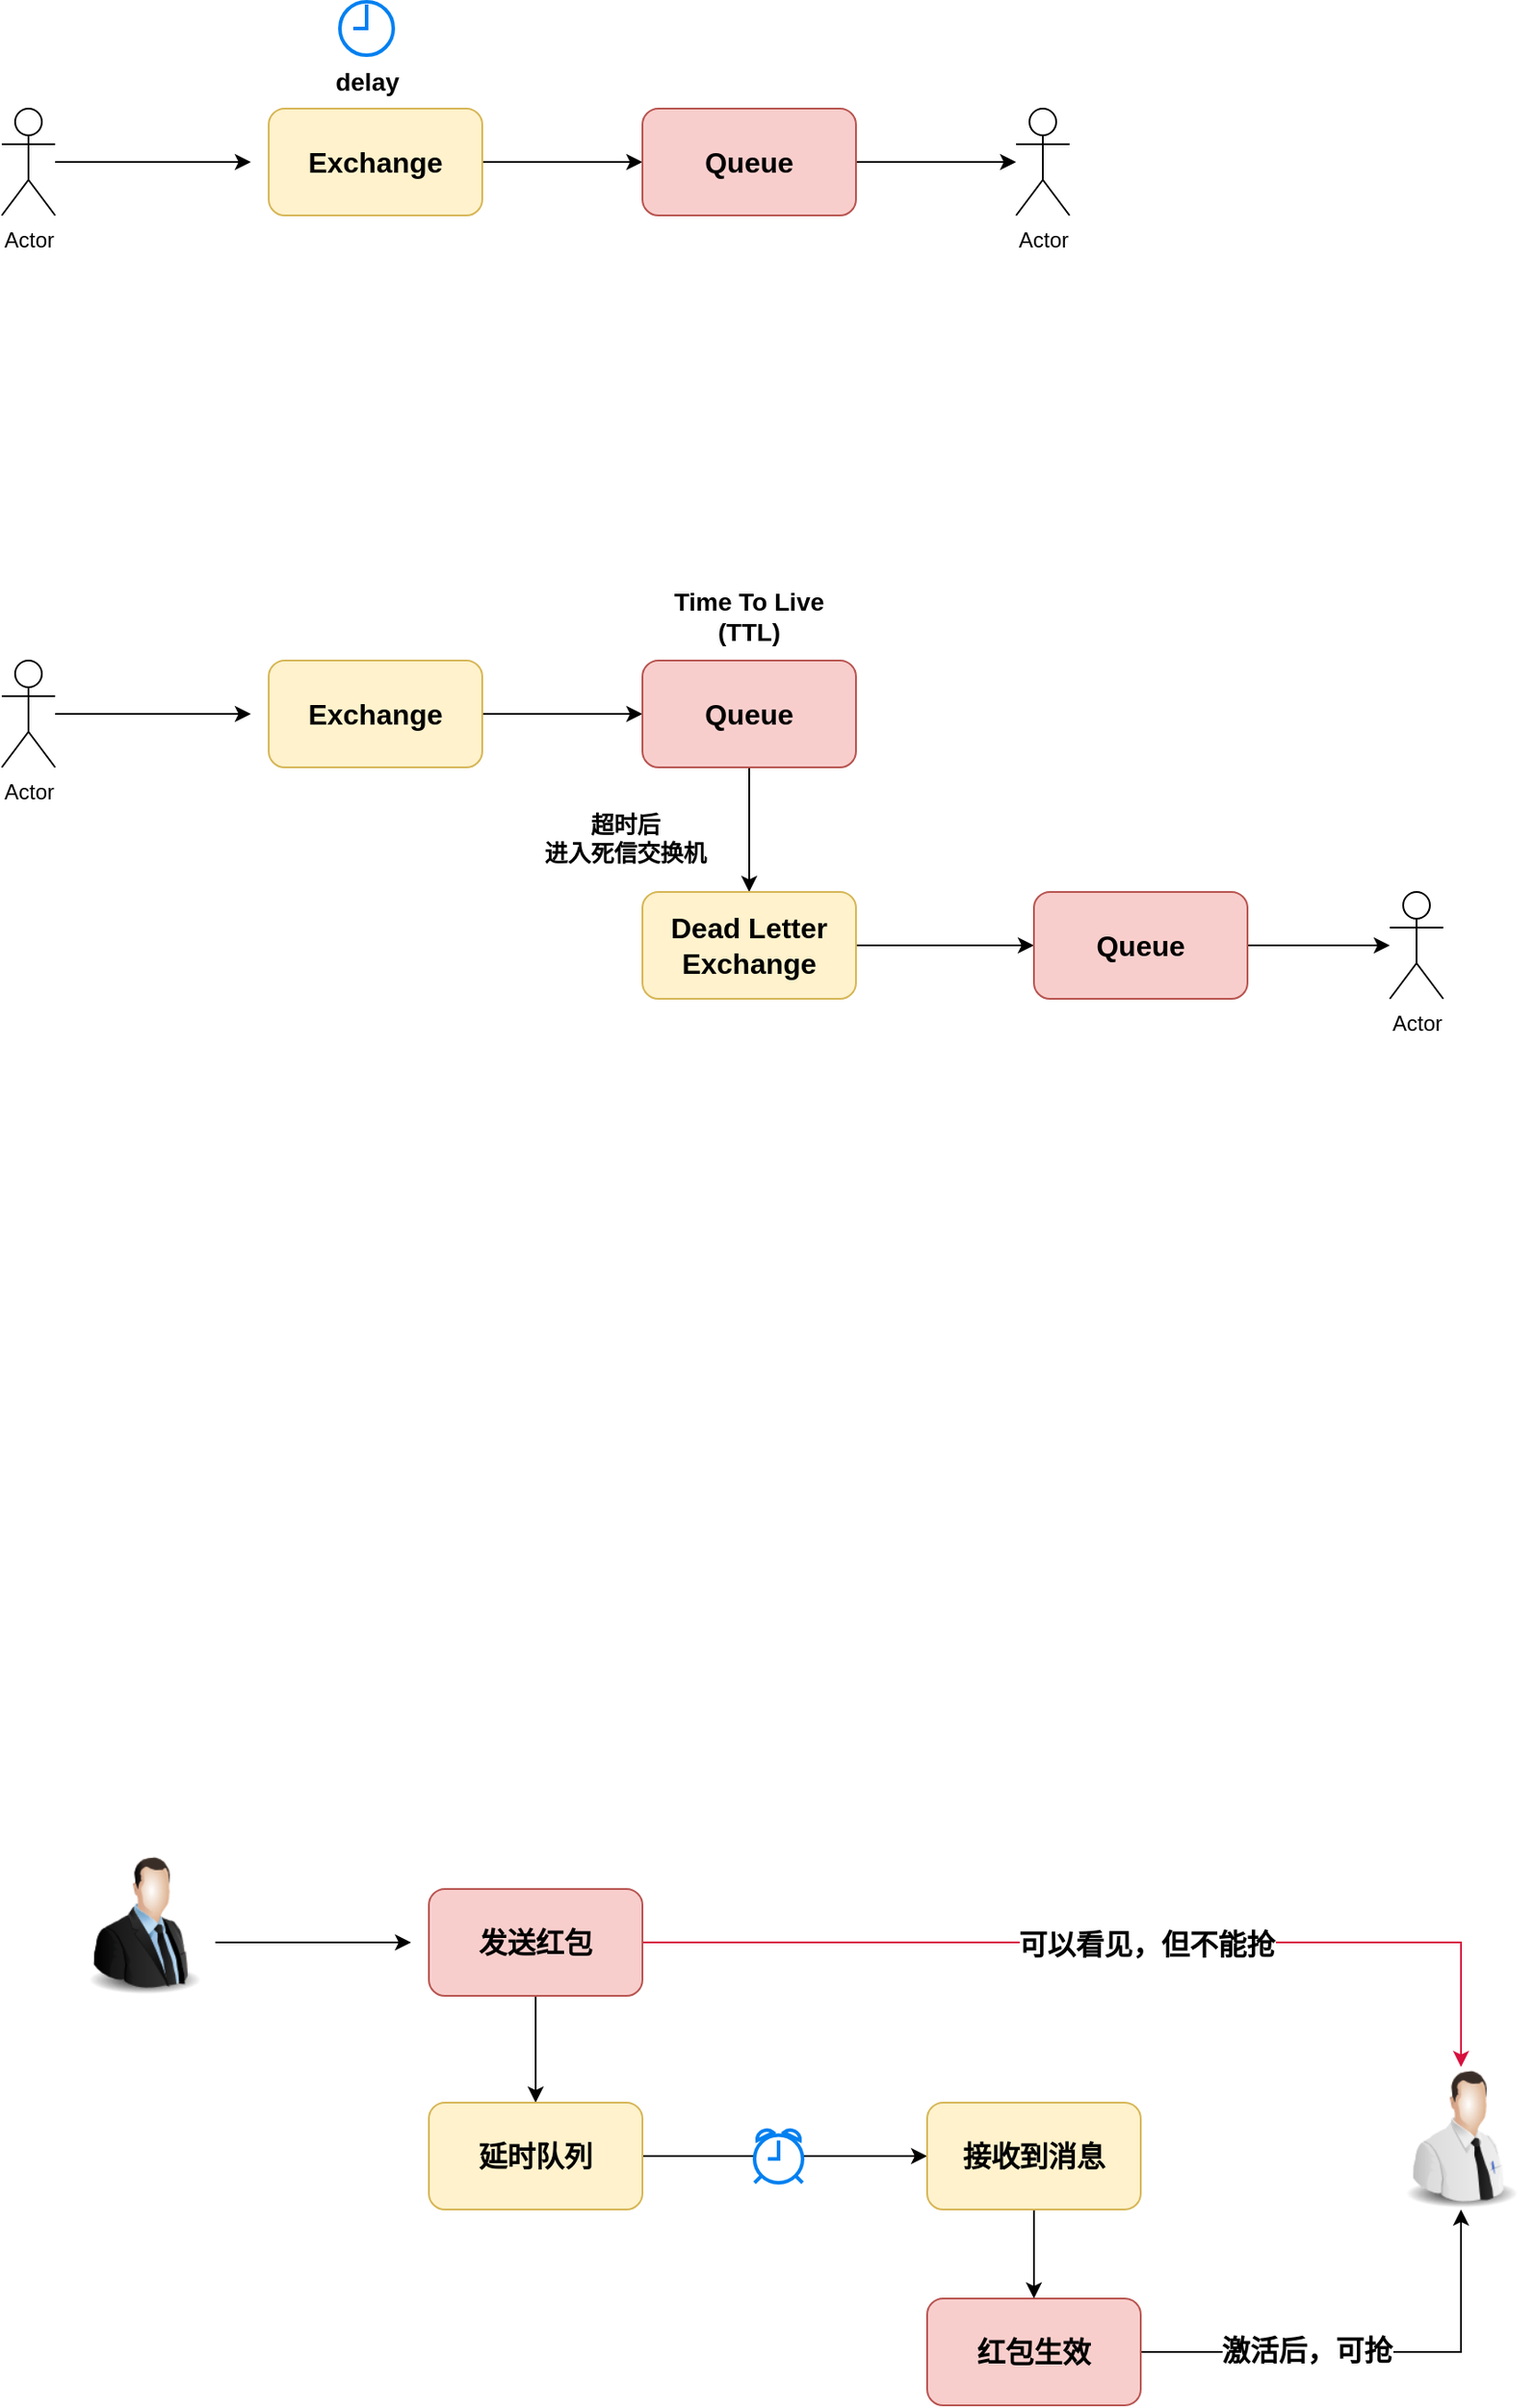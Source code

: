 <mxfile version="21.6.6" type="github">
  <diagram name="第 1 页" id="l0MtgNO0tRNUBPd6oku6">
    <mxGraphModel dx="1434" dy="774" grid="1" gridSize="10" guides="1" tooltips="1" connect="1" arrows="1" fold="1" page="1" pageScale="1" pageWidth="827" pageHeight="1169" math="0" shadow="0">
      <root>
        <mxCell id="0" />
        <mxCell id="1" parent="0" />
        <mxCell id="ZGJmfQenV8_mzz9EOxmX-6" style="edgeStyle=orthogonalEdgeStyle;rounded=0;orthogonalLoop=1;jettySize=auto;html=1;entryX=0;entryY=0.5;entryDx=0;entryDy=0;" parent="1" source="ZGJmfQenV8_mzz9EOxmX-1" target="ZGJmfQenV8_mzz9EOxmX-2" edge="1">
          <mxGeometry relative="1" as="geometry" />
        </mxCell>
        <mxCell id="ZGJmfQenV8_mzz9EOxmX-1" value="&lt;font style=&quot;font-size: 16px;&quot;&gt;&lt;b&gt;Exchange&lt;/b&gt;&lt;/font&gt;" style="rounded=1;whiteSpace=wrap;html=1;fillColor=#fff2cc;strokeColor=#d6b656;" parent="1" vertex="1">
          <mxGeometry x="230" y="300" width="120" height="60" as="geometry" />
        </mxCell>
        <mxCell id="ZGJmfQenV8_mzz9EOxmX-7" style="edgeStyle=orthogonalEdgeStyle;rounded=0;orthogonalLoop=1;jettySize=auto;html=1;exitX=1;exitY=0.5;exitDx=0;exitDy=0;" parent="1" source="ZGJmfQenV8_mzz9EOxmX-2" target="ZGJmfQenV8_mzz9EOxmX-4" edge="1">
          <mxGeometry relative="1" as="geometry" />
        </mxCell>
        <mxCell id="ZGJmfQenV8_mzz9EOxmX-2" value="&lt;span style=&quot;font-size: 16px;&quot;&gt;&lt;b&gt;Queue&lt;/b&gt;&lt;/span&gt;" style="rounded=1;whiteSpace=wrap;html=1;fillColor=#f8cecc;strokeColor=#b85450;" parent="1" vertex="1">
          <mxGeometry x="440" y="300" width="120" height="60" as="geometry" />
        </mxCell>
        <mxCell id="ZGJmfQenV8_mzz9EOxmX-5" style="edgeStyle=orthogonalEdgeStyle;rounded=0;orthogonalLoop=1;jettySize=auto;html=1;" parent="1" source="ZGJmfQenV8_mzz9EOxmX-3" edge="1">
          <mxGeometry relative="1" as="geometry">
            <mxPoint x="220" y="330" as="targetPoint" />
          </mxGeometry>
        </mxCell>
        <mxCell id="ZGJmfQenV8_mzz9EOxmX-3" value="Actor" style="shape=umlActor;verticalLabelPosition=bottom;verticalAlign=top;html=1;outlineConnect=0;" parent="1" vertex="1">
          <mxGeometry x="80" y="300" width="30" height="60" as="geometry" />
        </mxCell>
        <mxCell id="ZGJmfQenV8_mzz9EOxmX-4" value="Actor" style="shape=umlActor;verticalLabelPosition=bottom;verticalAlign=top;html=1;outlineConnect=0;" parent="1" vertex="1">
          <mxGeometry x="650" y="300" width="30" height="60" as="geometry" />
        </mxCell>
        <mxCell id="ZGJmfQenV8_mzz9EOxmX-8" value="&lt;font style=&quot;font-size: 14px;&quot;&gt;&lt;b&gt;delay&lt;/b&gt;&lt;/font&gt;" style="html=1;verticalLabelPosition=bottom;align=center;labelBackgroundColor=#ffffff;verticalAlign=top;strokeWidth=2;strokeColor=#0080F0;shadow=0;dashed=0;shape=mxgraph.ios7.icons.clock;" parent="1" vertex="1">
          <mxGeometry x="270" y="240" width="30" height="30" as="geometry" />
        </mxCell>
        <mxCell id="ZGJmfQenV8_mzz9EOxmX-9" style="edgeStyle=orthogonalEdgeStyle;rounded=0;orthogonalLoop=1;jettySize=auto;html=1;entryX=0;entryY=0.5;entryDx=0;entryDy=0;" parent="1" source="ZGJmfQenV8_mzz9EOxmX-10" target="ZGJmfQenV8_mzz9EOxmX-12" edge="1">
          <mxGeometry relative="1" as="geometry" />
        </mxCell>
        <mxCell id="ZGJmfQenV8_mzz9EOxmX-10" value="&lt;font style=&quot;font-size: 16px;&quot;&gt;&lt;b&gt;Exchange&lt;/b&gt;&lt;/font&gt;" style="rounded=1;whiteSpace=wrap;html=1;fillColor=#fff2cc;strokeColor=#d6b656;" parent="1" vertex="1">
          <mxGeometry x="230" y="610" width="120" height="60" as="geometry" />
        </mxCell>
        <mxCell id="ZGJmfQenV8_mzz9EOxmX-19" style="edgeStyle=orthogonalEdgeStyle;rounded=0;orthogonalLoop=1;jettySize=auto;html=1;exitX=0.5;exitY=1;exitDx=0;exitDy=0;entryX=0.5;entryY=0;entryDx=0;entryDy=0;" parent="1" source="ZGJmfQenV8_mzz9EOxmX-12" target="ZGJmfQenV8_mzz9EOxmX-17" edge="1">
          <mxGeometry relative="1" as="geometry" />
        </mxCell>
        <mxCell id="ZGJmfQenV8_mzz9EOxmX-20" value="&lt;font style=&quot;font-size: 13px;&quot;&gt;&lt;b&gt;超时后&lt;br&gt;进入死信交换机&lt;/b&gt;&lt;/font&gt;" style="edgeLabel;html=1;align=center;verticalAlign=middle;resizable=0;points=[];" parent="ZGJmfQenV8_mzz9EOxmX-19" vertex="1" connectable="0">
          <mxGeometry x="-0.257" y="-2" relative="1" as="geometry">
            <mxPoint x="-68" y="14" as="offset" />
          </mxGeometry>
        </mxCell>
        <mxCell id="ZGJmfQenV8_mzz9EOxmX-12" value="&lt;span style=&quot;font-size: 16px;&quot;&gt;&lt;b&gt;Queue&lt;/b&gt;&lt;/span&gt;" style="rounded=1;whiteSpace=wrap;html=1;fillColor=#f8cecc;strokeColor=#b85450;" parent="1" vertex="1">
          <mxGeometry x="440" y="610" width="120" height="60" as="geometry" />
        </mxCell>
        <mxCell id="ZGJmfQenV8_mzz9EOxmX-13" style="edgeStyle=orthogonalEdgeStyle;rounded=0;orthogonalLoop=1;jettySize=auto;html=1;" parent="1" source="ZGJmfQenV8_mzz9EOxmX-14" edge="1">
          <mxGeometry relative="1" as="geometry">
            <mxPoint x="220" y="640" as="targetPoint" />
          </mxGeometry>
        </mxCell>
        <mxCell id="ZGJmfQenV8_mzz9EOxmX-14" value="Actor" style="shape=umlActor;verticalLabelPosition=bottom;verticalAlign=top;html=1;outlineConnect=0;" parent="1" vertex="1">
          <mxGeometry x="80" y="610" width="30" height="60" as="geometry" />
        </mxCell>
        <mxCell id="ZGJmfQenV8_mzz9EOxmX-15" value="Actor" style="shape=umlActor;verticalLabelPosition=bottom;verticalAlign=top;html=1;outlineConnect=0;" parent="1" vertex="1">
          <mxGeometry x="860" y="740" width="30" height="60" as="geometry" />
        </mxCell>
        <mxCell id="ZGJmfQenV8_mzz9EOxmX-22" style="edgeStyle=orthogonalEdgeStyle;rounded=0;orthogonalLoop=1;jettySize=auto;html=1;exitX=1;exitY=0.5;exitDx=0;exitDy=0;entryX=0;entryY=0.5;entryDx=0;entryDy=0;" parent="1" source="ZGJmfQenV8_mzz9EOxmX-17" target="ZGJmfQenV8_mzz9EOxmX-21" edge="1">
          <mxGeometry relative="1" as="geometry" />
        </mxCell>
        <mxCell id="ZGJmfQenV8_mzz9EOxmX-17" value="&lt;font style=&quot;font-size: 16px;&quot;&gt;&lt;b&gt;Dead Letter&lt;br&gt;Exchange&lt;/b&gt;&lt;/font&gt;" style="rounded=1;whiteSpace=wrap;html=1;fillColor=#fff2cc;strokeColor=#d6b656;" parent="1" vertex="1">
          <mxGeometry x="440" y="740" width="120" height="60" as="geometry" />
        </mxCell>
        <mxCell id="ZGJmfQenV8_mzz9EOxmX-18" value="&lt;font style=&quot;font-size: 14px;&quot;&gt;&lt;b&gt;Time To Live (TTL)&lt;/b&gt;&lt;/font&gt;" style="text;html=1;strokeColor=none;fillColor=none;align=center;verticalAlign=middle;whiteSpace=wrap;rounded=0;" parent="1" vertex="1">
          <mxGeometry x="450" y="570" width="100" height="30" as="geometry" />
        </mxCell>
        <mxCell id="ZGJmfQenV8_mzz9EOxmX-23" style="edgeStyle=orthogonalEdgeStyle;rounded=0;orthogonalLoop=1;jettySize=auto;html=1;exitX=1;exitY=0.5;exitDx=0;exitDy=0;" parent="1" source="ZGJmfQenV8_mzz9EOxmX-21" target="ZGJmfQenV8_mzz9EOxmX-15" edge="1">
          <mxGeometry relative="1" as="geometry" />
        </mxCell>
        <mxCell id="ZGJmfQenV8_mzz9EOxmX-21" value="&lt;span style=&quot;font-size: 16px;&quot;&gt;&lt;b&gt;Queue&lt;/b&gt;&lt;/span&gt;" style="rounded=1;whiteSpace=wrap;html=1;fillColor=#f8cecc;strokeColor=#b85450;" parent="1" vertex="1">
          <mxGeometry x="660" y="740" width="120" height="60" as="geometry" />
        </mxCell>
        <mxCell id="2mjQnGIUFwmxmgNIKxtj-11" style="edgeStyle=orthogonalEdgeStyle;rounded=0;orthogonalLoop=1;jettySize=auto;html=1;exitX=0.5;exitY=1;exitDx=0;exitDy=0;entryX=0.5;entryY=0;entryDx=0;entryDy=0;" edge="1" parent="1" source="2mjQnGIUFwmxmgNIKxtj-2" target="2mjQnGIUFwmxmgNIKxtj-10">
          <mxGeometry relative="1" as="geometry" />
        </mxCell>
        <mxCell id="2mjQnGIUFwmxmgNIKxtj-18" style="edgeStyle=orthogonalEdgeStyle;rounded=0;orthogonalLoop=1;jettySize=auto;html=1;exitX=1;exitY=0.5;exitDx=0;exitDy=0;strokeColor=#D7113F;" edge="1" parent="1" source="2mjQnGIUFwmxmgNIKxtj-2" target="2mjQnGIUFwmxmgNIKxtj-12">
          <mxGeometry relative="1" as="geometry" />
        </mxCell>
        <mxCell id="2mjQnGIUFwmxmgNIKxtj-20" value="&lt;font style=&quot;font-size: 16px;&quot;&gt;&lt;b&gt;可以看见，但不能抢&lt;/b&gt;&lt;/font&gt;" style="edgeLabel;html=1;align=center;verticalAlign=middle;resizable=0;points=[];" vertex="1" connectable="0" parent="2mjQnGIUFwmxmgNIKxtj-18">
          <mxGeometry x="0.068" y="-1" relative="1" as="geometry">
            <mxPoint as="offset" />
          </mxGeometry>
        </mxCell>
        <mxCell id="2mjQnGIUFwmxmgNIKxtj-2" value="&lt;font style=&quot;font-size: 16px;&quot;&gt;&lt;b&gt;发送红包&lt;/b&gt;&lt;/font&gt;" style="rounded=1;whiteSpace=wrap;html=1;fillColor=#f8cecc;strokeColor=#b85450;" vertex="1" parent="1">
          <mxGeometry x="320" y="1300" width="120" height="60" as="geometry" />
        </mxCell>
        <mxCell id="2mjQnGIUFwmxmgNIKxtj-3" style="edgeStyle=orthogonalEdgeStyle;rounded=0;orthogonalLoop=1;jettySize=auto;html=1;exitX=1;exitY=0.5;exitDx=0;exitDy=0;" edge="1" parent="1" source="2mjQnGIUFwmxmgNIKxtj-4" target="2mjQnGIUFwmxmgNIKxtj-12">
          <mxGeometry relative="1" as="geometry">
            <mxPoint x="810" y="1330" as="targetPoint" />
          </mxGeometry>
        </mxCell>
        <mxCell id="2mjQnGIUFwmxmgNIKxtj-21" value="&lt;font style=&quot;font-size: 16px;&quot;&gt;&lt;b&gt;激活后，可抢&lt;/b&gt;&lt;/font&gt;" style="edgeLabel;html=1;align=center;verticalAlign=middle;resizable=0;points=[];" vertex="1" connectable="0" parent="2mjQnGIUFwmxmgNIKxtj-3">
          <mxGeometry x="-0.285" y="1" relative="1" as="geometry">
            <mxPoint as="offset" />
          </mxGeometry>
        </mxCell>
        <mxCell id="2mjQnGIUFwmxmgNIKxtj-4" value="&lt;span style=&quot;font-size: 16px;&quot;&gt;&lt;b&gt;红包生效&lt;/b&gt;&lt;/span&gt;" style="rounded=1;whiteSpace=wrap;html=1;fillColor=#f8cecc;strokeColor=#b85450;" vertex="1" parent="1">
          <mxGeometry x="600" y="1530" width="120" height="60" as="geometry" />
        </mxCell>
        <mxCell id="2mjQnGIUFwmxmgNIKxtj-5" style="edgeStyle=orthogonalEdgeStyle;rounded=0;orthogonalLoop=1;jettySize=auto;html=1;" edge="1" parent="1">
          <mxGeometry relative="1" as="geometry">
            <mxPoint x="310" y="1330" as="targetPoint" />
            <mxPoint x="200" y="1330" as="sourcePoint" />
          </mxGeometry>
        </mxCell>
        <mxCell id="2mjQnGIUFwmxmgNIKxtj-9" value="" style="image;html=1;image=img/lib/clip_art/people/Suit_Man_128x128.png" vertex="1" parent="1">
          <mxGeometry x="120" y="1280" width="80" height="80" as="geometry" />
        </mxCell>
        <mxCell id="2mjQnGIUFwmxmgNIKxtj-15" style="edgeStyle=orthogonalEdgeStyle;rounded=0;orthogonalLoop=1;jettySize=auto;html=1;entryX=0.481;entryY=0.5;entryDx=0;entryDy=0;entryPerimeter=0;" edge="1" parent="1" source="2mjQnGIUFwmxmgNIKxtj-10" target="2mjQnGIUFwmxmgNIKxtj-13">
          <mxGeometry relative="1" as="geometry" />
        </mxCell>
        <mxCell id="2mjQnGIUFwmxmgNIKxtj-10" value="&lt;font style=&quot;font-size: 16px;&quot;&gt;&lt;b&gt;延时队列&lt;/b&gt;&lt;/font&gt;" style="rounded=1;whiteSpace=wrap;html=1;fillColor=#fff2cc;strokeColor=#d6b656;" vertex="1" parent="1">
          <mxGeometry x="320" y="1420" width="120" height="60" as="geometry" />
        </mxCell>
        <mxCell id="2mjQnGIUFwmxmgNIKxtj-12" value="" style="image;html=1;image=img/lib/clip_art/people/Tech_Man_128x128.png" vertex="1" parent="1">
          <mxGeometry x="860" y="1400" width="80" height="80" as="geometry" />
        </mxCell>
        <mxCell id="2mjQnGIUFwmxmgNIKxtj-16" style="edgeStyle=orthogonalEdgeStyle;rounded=0;orthogonalLoop=1;jettySize=auto;html=1;entryX=0;entryY=0.5;entryDx=0;entryDy=0;" edge="1" parent="1" source="2mjQnGIUFwmxmgNIKxtj-13" target="2mjQnGIUFwmxmgNIKxtj-14">
          <mxGeometry relative="1" as="geometry" />
        </mxCell>
        <mxCell id="2mjQnGIUFwmxmgNIKxtj-13" value="" style="html=1;verticalLabelPosition=bottom;align=center;labelBackgroundColor=#ffffff;verticalAlign=top;strokeWidth=2;strokeColor=#0080F0;shadow=0;dashed=0;shape=mxgraph.ios7.icons.alarm_clock;" vertex="1" parent="1">
          <mxGeometry x="503" y="1435" width="27" height="30" as="geometry" />
        </mxCell>
        <mxCell id="2mjQnGIUFwmxmgNIKxtj-19" style="edgeStyle=orthogonalEdgeStyle;rounded=0;orthogonalLoop=1;jettySize=auto;html=1;exitX=0.5;exitY=1;exitDx=0;exitDy=0;" edge="1" parent="1" source="2mjQnGIUFwmxmgNIKxtj-14" target="2mjQnGIUFwmxmgNIKxtj-4">
          <mxGeometry relative="1" as="geometry" />
        </mxCell>
        <mxCell id="2mjQnGIUFwmxmgNIKxtj-14" value="&lt;font style=&quot;font-size: 16px;&quot;&gt;&lt;b&gt;接收到消息&lt;/b&gt;&lt;/font&gt;" style="rounded=1;whiteSpace=wrap;html=1;fillColor=#fff2cc;strokeColor=#d6b656;" vertex="1" parent="1">
          <mxGeometry x="600" y="1420" width="120" height="60" as="geometry" />
        </mxCell>
      </root>
    </mxGraphModel>
  </diagram>
</mxfile>
